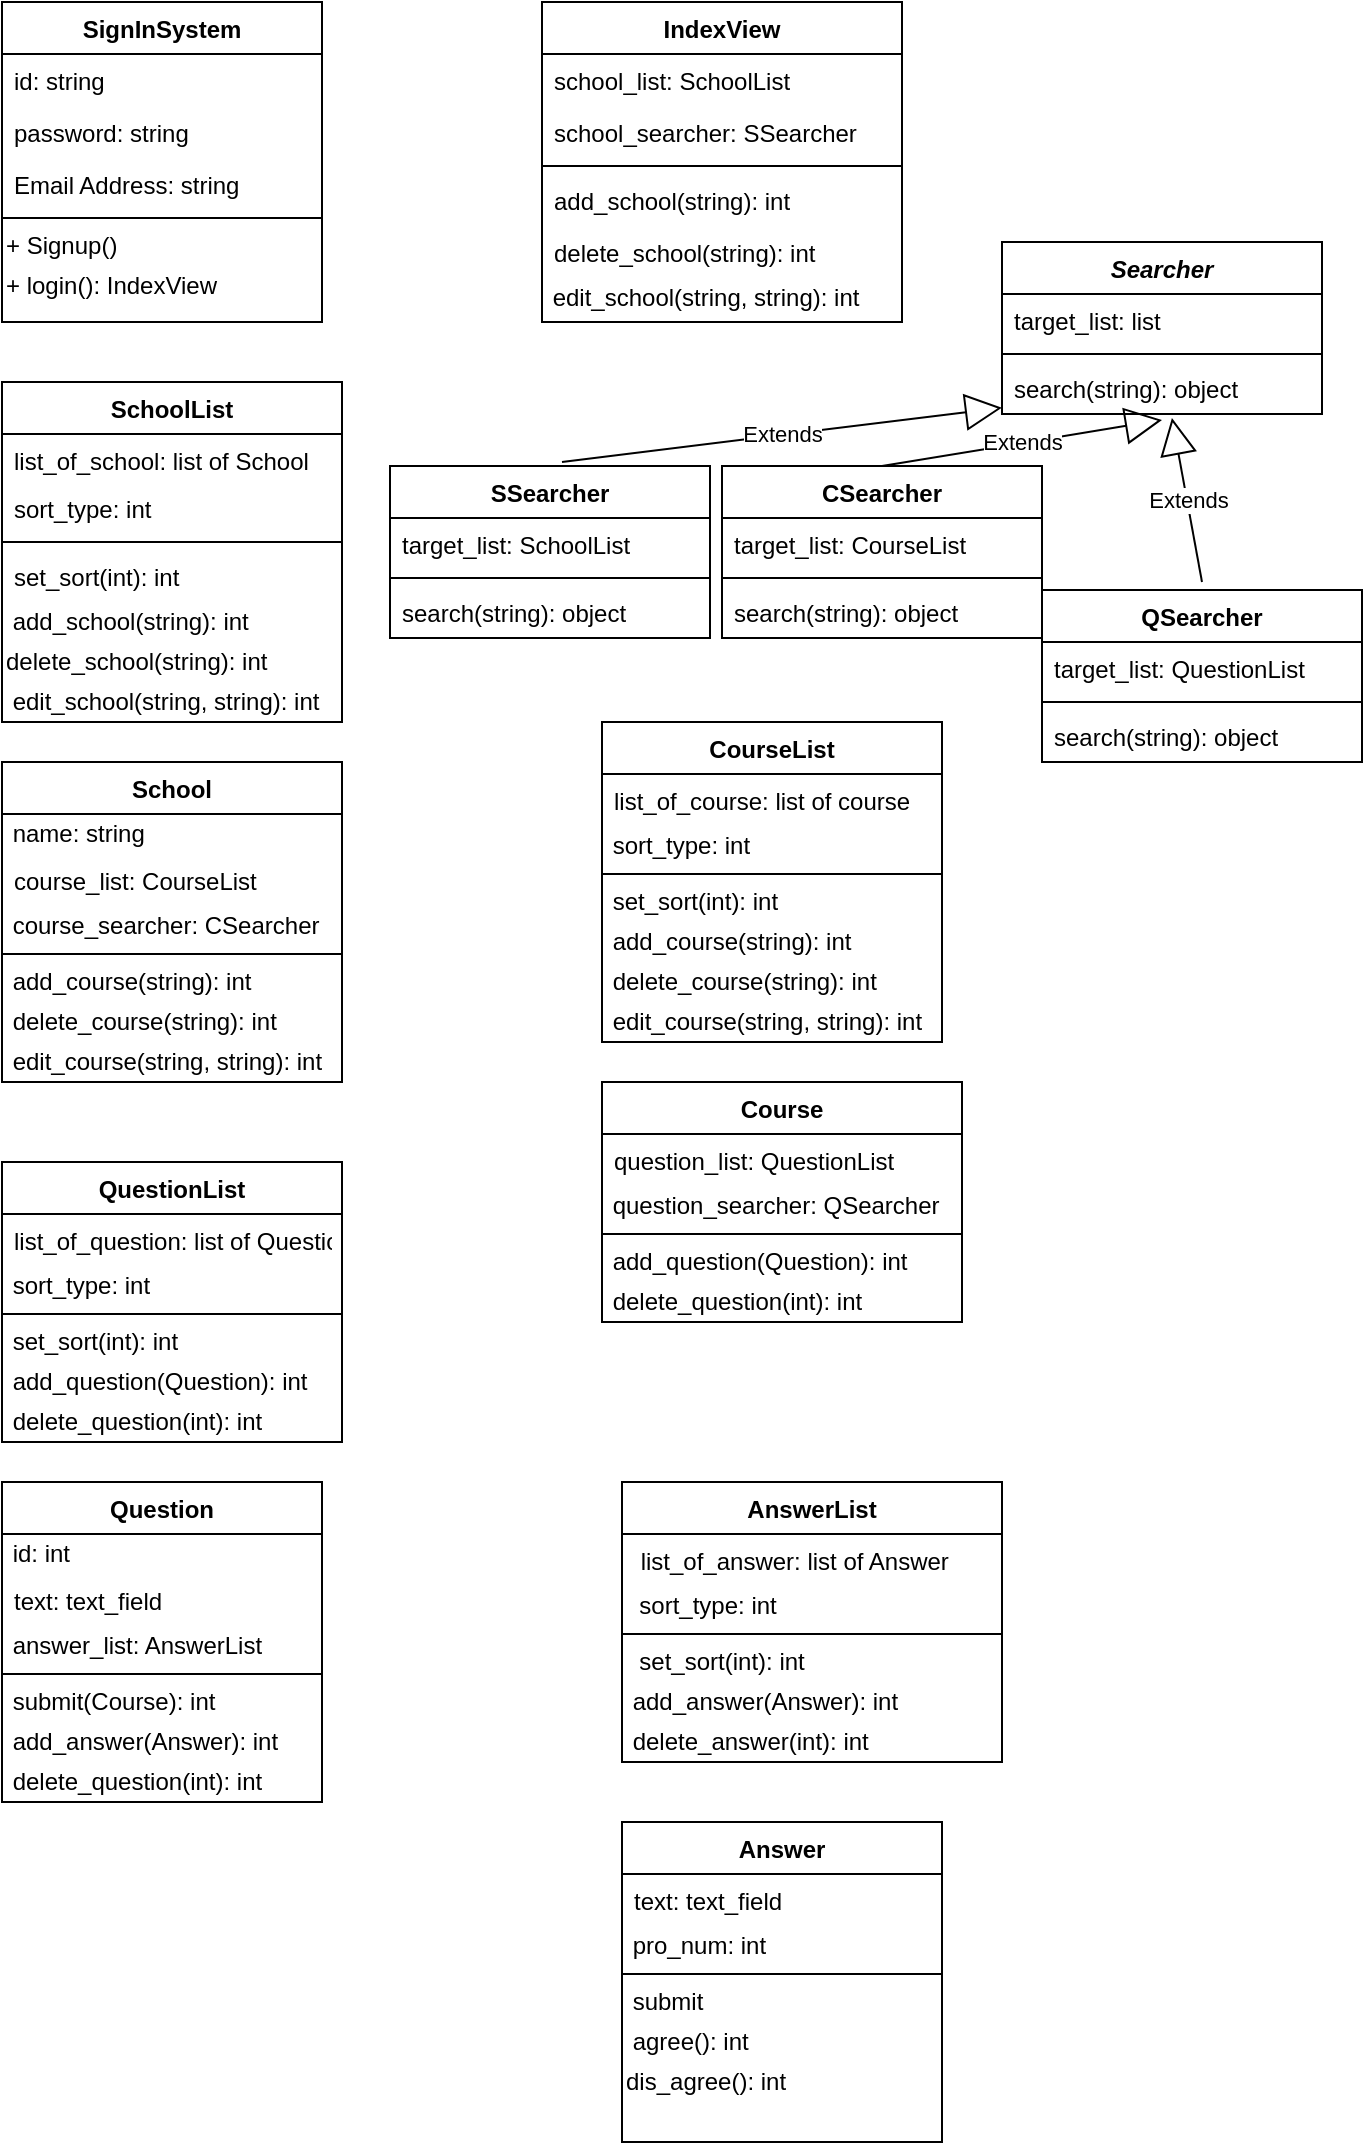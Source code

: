 <mxfile version="14.5.1" type="device"><diagram id="C5RBs43oDa-KdzZeNtuy" name="Page-1"><mxGraphModel dx="904" dy="567" grid="1" gridSize="10" guides="1" tooltips="1" connect="1" arrows="1" fold="1" page="1" pageScale="1" pageWidth="827" pageHeight="1169" math="0" shadow="0"><root><mxCell id="WIyWlLk6GJQsqaUBKTNV-0"/><mxCell id="WIyWlLk6GJQsqaUBKTNV-1" parent="WIyWlLk6GJQsqaUBKTNV-0"/><mxCell id="zkfFHV4jXpPFQw0GAbJ--0" value="SignInSystem" style="swimlane;fontStyle=1;align=center;verticalAlign=top;childLayout=stackLayout;horizontal=1;startSize=26;horizontalStack=0;resizeParent=1;resizeLast=0;collapsible=1;marginBottom=0;rounded=0;shadow=0;strokeWidth=1;" parent="WIyWlLk6GJQsqaUBKTNV-1" vertex="1"><mxGeometry x="140" y="50" width="160" height="160" as="geometry"><mxRectangle x="230" y="140" width="160" height="26" as="alternateBounds"/></mxGeometry></mxCell><mxCell id="zkfFHV4jXpPFQw0GAbJ--1" value="id: string" style="text;align=left;verticalAlign=top;spacingLeft=4;spacingRight=4;overflow=hidden;rotatable=0;points=[[0,0.5],[1,0.5]];portConstraint=eastwest;" parent="zkfFHV4jXpPFQw0GAbJ--0" vertex="1"><mxGeometry y="26" width="160" height="26" as="geometry"/></mxCell><mxCell id="zkfFHV4jXpPFQw0GAbJ--2" value="password: string" style="text;align=left;verticalAlign=top;spacingLeft=4;spacingRight=4;overflow=hidden;rotatable=0;points=[[0,0.5],[1,0.5]];portConstraint=eastwest;rounded=0;shadow=0;html=0;" parent="zkfFHV4jXpPFQw0GAbJ--0" vertex="1"><mxGeometry y="52" width="160" height="26" as="geometry"/></mxCell><mxCell id="zkfFHV4jXpPFQw0GAbJ--3" value="Email Address: string" style="text;align=left;verticalAlign=top;spacingLeft=4;spacingRight=4;overflow=hidden;rotatable=0;points=[[0,0.5],[1,0.5]];portConstraint=eastwest;rounded=0;shadow=0;html=0;" parent="zkfFHV4jXpPFQw0GAbJ--0" vertex="1"><mxGeometry y="78" width="160" height="26" as="geometry"/></mxCell><mxCell id="zkfFHV4jXpPFQw0GAbJ--4" value="" style="line;html=1;strokeWidth=1;align=left;verticalAlign=middle;spacingTop=-1;spacingLeft=3;spacingRight=3;rotatable=0;labelPosition=right;points=[];portConstraint=eastwest;" parent="zkfFHV4jXpPFQw0GAbJ--0" vertex="1"><mxGeometry y="104" width="160" height="8" as="geometry"/></mxCell><mxCell id="iwM5O9xlvUaLSjiwprFd-5" value="+ Signup()" style="text;html=1;align=left;verticalAlign=middle;resizable=0;points=[];autosize=1;" parent="zkfFHV4jXpPFQw0GAbJ--0" vertex="1"><mxGeometry y="112" width="160" height="20" as="geometry"/></mxCell><mxCell id="iwM5O9xlvUaLSjiwprFd-6" value="+ login(): IndexView" style="text;html=1;align=left;verticalAlign=middle;resizable=0;points=[];autosize=1;" parent="zkfFHV4jXpPFQw0GAbJ--0" vertex="1"><mxGeometry y="132" width="160" height="20" as="geometry"/></mxCell><mxCell id="zkfFHV4jXpPFQw0GAbJ--6" value="SchoolList" style="swimlane;fontStyle=1;align=center;verticalAlign=top;childLayout=stackLayout;horizontal=1;startSize=26;horizontalStack=0;resizeParent=1;resizeLast=0;collapsible=1;marginBottom=0;rounded=0;shadow=0;strokeWidth=1;" parent="WIyWlLk6GJQsqaUBKTNV-1" vertex="1"><mxGeometry x="140" y="240" width="170" height="170" as="geometry"><mxRectangle x="130" y="380" width="160" height="26" as="alternateBounds"/></mxGeometry></mxCell><mxCell id="zkfFHV4jXpPFQw0GAbJ--7" value="list_of_school: list of School" style="text;align=left;verticalAlign=top;spacingLeft=4;spacingRight=4;overflow=hidden;rotatable=0;points=[[0,0.5],[1,0.5]];portConstraint=eastwest;" parent="zkfFHV4jXpPFQw0GAbJ--6" vertex="1"><mxGeometry y="26" width="170" height="24" as="geometry"/></mxCell><mxCell id="zkfFHV4jXpPFQw0GAbJ--10" value="sort_type: int" style="text;align=left;verticalAlign=top;spacingLeft=4;spacingRight=4;overflow=hidden;rotatable=0;points=[[0,0.5],[1,0.5]];portConstraint=eastwest;fontStyle=0" parent="zkfFHV4jXpPFQw0GAbJ--6" vertex="1"><mxGeometry y="50" width="170" height="26" as="geometry"/></mxCell><mxCell id="zkfFHV4jXpPFQw0GAbJ--9" value="" style="line;html=1;strokeWidth=1;align=left;verticalAlign=middle;spacingTop=-1;spacingLeft=3;spacingRight=3;rotatable=0;labelPosition=right;points=[];portConstraint=eastwest;" parent="zkfFHV4jXpPFQw0GAbJ--6" vertex="1"><mxGeometry y="76" width="170" height="8" as="geometry"/></mxCell><mxCell id="zkfFHV4jXpPFQw0GAbJ--11" value="set_sort(int): int" style="text;align=left;verticalAlign=top;spacingLeft=4;spacingRight=4;overflow=hidden;rotatable=0;points=[[0,0.5],[1,0.5]];portConstraint=eastwest;" parent="zkfFHV4jXpPFQw0GAbJ--6" vertex="1"><mxGeometry y="84" width="170" height="26" as="geometry"/></mxCell><mxCell id="iwM5O9xlvUaLSjiwprFd-18" value="&amp;nbsp;add_school(string): int" style="text;html=1;align=left;verticalAlign=middle;resizable=0;points=[];autosize=1;" parent="zkfFHV4jXpPFQw0GAbJ--6" vertex="1"><mxGeometry y="110" width="170" height="20" as="geometry"/></mxCell><mxCell id="iwM5O9xlvUaLSjiwprFd-19" value="delete_school(string): int" style="text;html=1;align=left;verticalAlign=middle;resizable=0;points=[];autosize=1;" parent="zkfFHV4jXpPFQw0GAbJ--6" vertex="1"><mxGeometry y="130" width="170" height="20" as="geometry"/></mxCell><mxCell id="iwM5O9xlvUaLSjiwprFd-20" value="&amp;nbsp;edit_school(string, string): int" style="text;html=1;align=left;verticalAlign=middle;resizable=0;points=[];autosize=1;" parent="zkfFHV4jXpPFQw0GAbJ--6" vertex="1"><mxGeometry y="150" width="170" height="20" as="geometry"/></mxCell><mxCell id="zkfFHV4jXpPFQw0GAbJ--13" value="School" style="swimlane;fontStyle=1;align=center;verticalAlign=top;childLayout=stackLayout;horizontal=1;startSize=26;horizontalStack=0;resizeParent=1;resizeLast=0;collapsible=1;marginBottom=0;rounded=0;shadow=0;strokeWidth=1;" parent="WIyWlLk6GJQsqaUBKTNV-1" vertex="1"><mxGeometry x="140" y="430" width="170" height="160" as="geometry"><mxRectangle x="340" y="380" width="170" height="26" as="alternateBounds"/></mxGeometry></mxCell><mxCell id="iwM5O9xlvUaLSjiwprFd-80" value="&amp;nbsp;name: string" style="text;html=1;align=left;verticalAlign=middle;resizable=0;points=[];autosize=1;" parent="zkfFHV4jXpPFQw0GAbJ--13" vertex="1"><mxGeometry y="26" width="170" height="20" as="geometry"/></mxCell><mxCell id="zkfFHV4jXpPFQw0GAbJ--14" value="course_list: CourseList" style="text;align=left;verticalAlign=top;spacingLeft=4;spacingRight=4;overflow=hidden;rotatable=0;points=[[0,0.5],[1,0.5]];portConstraint=eastwest;" parent="zkfFHV4jXpPFQw0GAbJ--13" vertex="1"><mxGeometry y="46" width="170" height="26" as="geometry"/></mxCell><mxCell id="iwM5O9xlvUaLSjiwprFd-35" value="&amp;nbsp;course_searcher: CSearcher" style="text;html=1;align=left;verticalAlign=middle;resizable=0;points=[];autosize=1;" parent="zkfFHV4jXpPFQw0GAbJ--13" vertex="1"><mxGeometry y="72" width="170" height="20" as="geometry"/></mxCell><mxCell id="zkfFHV4jXpPFQw0GAbJ--15" value="" style="line;html=1;strokeWidth=1;align=left;verticalAlign=middle;spacingTop=-1;spacingLeft=3;spacingRight=3;rotatable=0;labelPosition=right;points=[];portConstraint=eastwest;" parent="zkfFHV4jXpPFQw0GAbJ--13" vertex="1"><mxGeometry y="92" width="170" height="8" as="geometry"/></mxCell><mxCell id="iwM5O9xlvUaLSjiwprFd-23" value="&amp;nbsp;add_course(string): int" style="text;html=1;align=left;verticalAlign=middle;resizable=0;points=[];autosize=1;" parent="zkfFHV4jXpPFQw0GAbJ--13" vertex="1"><mxGeometry y="100" width="170" height="20" as="geometry"/></mxCell><mxCell id="iwM5O9xlvUaLSjiwprFd-24" value="&amp;nbsp;delete_course(string): int" style="text;html=1;align=left;verticalAlign=middle;resizable=0;points=[];autosize=1;" parent="zkfFHV4jXpPFQw0GAbJ--13" vertex="1"><mxGeometry y="120" width="170" height="20" as="geometry"/></mxCell><mxCell id="iwM5O9xlvUaLSjiwprFd-25" value="&amp;nbsp;edit_course(string, string): int" style="text;html=1;align=left;verticalAlign=middle;resizable=0;points=[];autosize=1;" parent="zkfFHV4jXpPFQw0GAbJ--13" vertex="1"><mxGeometry y="140" width="170" height="20" as="geometry"/></mxCell><mxCell id="zkfFHV4jXpPFQw0GAbJ--17" value="IndexView" style="swimlane;fontStyle=1;align=center;verticalAlign=top;childLayout=stackLayout;horizontal=1;startSize=26;horizontalStack=0;resizeParent=1;resizeLast=0;collapsible=1;marginBottom=0;rounded=0;shadow=0;strokeWidth=1;" parent="WIyWlLk6GJQsqaUBKTNV-1" vertex="1"><mxGeometry x="410" y="50" width="180" height="160" as="geometry"><mxRectangle x="410" y="50" width="160" height="26" as="alternateBounds"/></mxGeometry></mxCell><mxCell id="zkfFHV4jXpPFQw0GAbJ--18" value="school_list: SchoolList" style="text;align=left;verticalAlign=top;spacingLeft=4;spacingRight=4;overflow=hidden;rotatable=0;points=[[0,0.5],[1,0.5]];portConstraint=eastwest;" parent="zkfFHV4jXpPFQw0GAbJ--17" vertex="1"><mxGeometry y="26" width="180" height="26" as="geometry"/></mxCell><mxCell id="zkfFHV4jXpPFQw0GAbJ--19" value="school_searcher: SSearcher" style="text;align=left;verticalAlign=top;spacingLeft=4;spacingRight=4;overflow=hidden;rotatable=0;points=[[0,0.5],[1,0.5]];portConstraint=eastwest;rounded=0;shadow=0;html=0;" parent="zkfFHV4jXpPFQw0GAbJ--17" vertex="1"><mxGeometry y="52" width="180" height="26" as="geometry"/></mxCell><mxCell id="zkfFHV4jXpPFQw0GAbJ--23" value="" style="line;html=1;strokeWidth=1;align=left;verticalAlign=middle;spacingTop=-1;spacingLeft=3;spacingRight=3;rotatable=0;labelPosition=right;points=[];portConstraint=eastwest;" parent="zkfFHV4jXpPFQw0GAbJ--17" vertex="1"><mxGeometry y="78" width="180" height="8" as="geometry"/></mxCell><mxCell id="zkfFHV4jXpPFQw0GAbJ--24" value="add_school(string): int" style="text;align=left;verticalAlign=top;spacingLeft=4;spacingRight=4;overflow=hidden;rotatable=0;points=[[0,0.5],[1,0.5]];portConstraint=eastwest;" parent="zkfFHV4jXpPFQw0GAbJ--17" vertex="1"><mxGeometry y="86" width="180" height="26" as="geometry"/></mxCell><mxCell id="zkfFHV4jXpPFQw0GAbJ--25" value="delete_school(string): int" style="text;align=left;verticalAlign=top;spacingLeft=4;spacingRight=4;overflow=hidden;rotatable=0;points=[[0,0.5],[1,0.5]];portConstraint=eastwest;" parent="zkfFHV4jXpPFQw0GAbJ--17" vertex="1"><mxGeometry y="112" width="180" height="26" as="geometry"/></mxCell><mxCell id="iwM5O9xlvUaLSjiwprFd-11" value="&amp;nbsp;edit_school(string, string): int" style="text;html=1;align=left;verticalAlign=middle;resizable=0;points=[];autosize=1;" parent="zkfFHV4jXpPFQw0GAbJ--17" vertex="1"><mxGeometry y="138" width="180" height="20" as="geometry"/></mxCell><mxCell id="iwM5O9xlvUaLSjiwprFd-15" value="Course" style="swimlane;fontStyle=1;align=center;verticalAlign=top;childLayout=stackLayout;horizontal=1;startSize=26;horizontalStack=0;resizeParent=1;resizeLast=0;collapsible=1;marginBottom=0;rounded=0;shadow=0;strokeWidth=1;" parent="WIyWlLk6GJQsqaUBKTNV-1" vertex="1"><mxGeometry x="440" y="590" width="180" height="120" as="geometry"><mxRectangle x="340" y="380" width="170" height="26" as="alternateBounds"/></mxGeometry></mxCell><mxCell id="iwM5O9xlvUaLSjiwprFd-16" value="question_list: QuestionList" style="text;align=left;verticalAlign=top;spacingLeft=4;spacingRight=4;overflow=hidden;rotatable=0;points=[[0,0.5],[1,0.5]];portConstraint=eastwest;" parent="iwM5O9xlvUaLSjiwprFd-15" vertex="1"><mxGeometry y="26" width="180" height="26" as="geometry"/></mxCell><mxCell id="iwM5O9xlvUaLSjiwprFd-32" value="&amp;nbsp;question_searcher: QSearcher" style="text;html=1;align=left;verticalAlign=middle;resizable=0;points=[];autosize=1;" parent="iwM5O9xlvUaLSjiwprFd-15" vertex="1"><mxGeometry y="52" width="180" height="20" as="geometry"/></mxCell><mxCell id="iwM5O9xlvUaLSjiwprFd-17" value="" style="line;html=1;strokeWidth=1;align=left;verticalAlign=middle;spacingTop=-1;spacingLeft=3;spacingRight=3;rotatable=0;labelPosition=right;points=[];portConstraint=eastwest;" parent="iwM5O9xlvUaLSjiwprFd-15" vertex="1"><mxGeometry y="72" width="180" height="8" as="geometry"/></mxCell><mxCell id="iwM5O9xlvUaLSjiwprFd-33" value="&amp;nbsp;add_question(Question): int" style="text;html=1;align=left;verticalAlign=middle;resizable=0;points=[];autosize=1;" parent="iwM5O9xlvUaLSjiwprFd-15" vertex="1"><mxGeometry y="80" width="180" height="20" as="geometry"/></mxCell><mxCell id="iwM5O9xlvUaLSjiwprFd-38" value="&amp;nbsp;delete_question(int): int" style="text;html=1;align=left;verticalAlign=middle;resizable=0;points=[];autosize=1;" parent="iwM5O9xlvUaLSjiwprFd-15" vertex="1"><mxGeometry y="100" width="180" height="20" as="geometry"/></mxCell><mxCell id="iwM5O9xlvUaLSjiwprFd-26" value="CourseList" style="swimlane;fontStyle=1;align=center;verticalAlign=top;childLayout=stackLayout;horizontal=1;startSize=26;horizontalStack=0;resizeParent=1;resizeLast=0;collapsible=1;marginBottom=0;rounded=0;shadow=0;strokeWidth=1;" parent="WIyWlLk6GJQsqaUBKTNV-1" vertex="1"><mxGeometry x="440" y="410" width="170" height="160" as="geometry"><mxRectangle x="340" y="380" width="170" height="26" as="alternateBounds"/></mxGeometry></mxCell><mxCell id="iwM5O9xlvUaLSjiwprFd-27" value="list_of_course: list of course" style="text;align=left;verticalAlign=top;spacingLeft=4;spacingRight=4;overflow=hidden;rotatable=0;points=[[0,0.5],[1,0.5]];portConstraint=eastwest;" parent="iwM5O9xlvUaLSjiwprFd-26" vertex="1"><mxGeometry y="26" width="170" height="26" as="geometry"/></mxCell><mxCell id="iwM5O9xlvUaLSjiwprFd-36" value="&amp;nbsp;sort_type: int" style="text;html=1;align=left;verticalAlign=middle;resizable=0;points=[];autosize=1;" parent="iwM5O9xlvUaLSjiwprFd-26" vertex="1"><mxGeometry y="52" width="170" height="20" as="geometry"/></mxCell><mxCell id="iwM5O9xlvUaLSjiwprFd-28" value="" style="line;html=1;strokeWidth=1;align=left;verticalAlign=middle;spacingTop=-1;spacingLeft=3;spacingRight=3;rotatable=0;labelPosition=right;points=[];portConstraint=eastwest;" parent="iwM5O9xlvUaLSjiwprFd-26" vertex="1"><mxGeometry y="72" width="170" height="8" as="geometry"/></mxCell><mxCell id="iwM5O9xlvUaLSjiwprFd-37" value="&amp;nbsp;set_sort(int): int" style="text;html=1;align=left;verticalAlign=middle;resizable=0;points=[];autosize=1;" parent="iwM5O9xlvUaLSjiwprFd-26" vertex="1"><mxGeometry y="80" width="170" height="20" as="geometry"/></mxCell><mxCell id="iwM5O9xlvUaLSjiwprFd-29" value="&amp;nbsp;add_course(string): int" style="text;html=1;align=left;verticalAlign=middle;resizable=0;points=[];autosize=1;" parent="iwM5O9xlvUaLSjiwprFd-26" vertex="1"><mxGeometry y="100" width="170" height="20" as="geometry"/></mxCell><mxCell id="iwM5O9xlvUaLSjiwprFd-30" value="&amp;nbsp;delete_course(string): int" style="text;html=1;align=left;verticalAlign=middle;resizable=0;points=[];autosize=1;" parent="iwM5O9xlvUaLSjiwprFd-26" vertex="1"><mxGeometry y="120" width="170" height="20" as="geometry"/></mxCell><mxCell id="iwM5O9xlvUaLSjiwprFd-31" value="&amp;nbsp;edit_course(string, string): int" style="text;html=1;align=left;verticalAlign=middle;resizable=0;points=[];autosize=1;" parent="iwM5O9xlvUaLSjiwprFd-26" vertex="1"><mxGeometry y="140" width="170" height="20" as="geometry"/></mxCell><mxCell id="iwM5O9xlvUaLSjiwprFd-44" value="QuestionList" style="swimlane;fontStyle=1;align=center;verticalAlign=top;childLayout=stackLayout;horizontal=1;startSize=26;horizontalStack=0;resizeParent=1;resizeLast=0;collapsible=1;marginBottom=0;rounded=0;shadow=0;strokeWidth=1;" parent="WIyWlLk6GJQsqaUBKTNV-1" vertex="1"><mxGeometry x="140" y="630" width="170" height="140" as="geometry"><mxRectangle x="500" y="585" width="170" height="26" as="alternateBounds"/></mxGeometry></mxCell><mxCell id="iwM5O9xlvUaLSjiwprFd-45" value="list_of_question: list of Question" style="text;align=left;verticalAlign=top;spacingLeft=4;spacingRight=4;overflow=hidden;rotatable=0;points=[[0,0.5],[1,0.5]];portConstraint=eastwest;" parent="iwM5O9xlvUaLSjiwprFd-44" vertex="1"><mxGeometry y="26" width="170" height="26" as="geometry"/></mxCell><mxCell id="iwM5O9xlvUaLSjiwprFd-46" value="&amp;nbsp;sort_type: int" style="text;html=1;align=left;verticalAlign=middle;resizable=0;points=[];autosize=1;" parent="iwM5O9xlvUaLSjiwprFd-44" vertex="1"><mxGeometry y="52" width="170" height="20" as="geometry"/></mxCell><mxCell id="iwM5O9xlvUaLSjiwprFd-47" value="" style="line;html=1;strokeWidth=1;align=left;verticalAlign=middle;spacingTop=-1;spacingLeft=3;spacingRight=3;rotatable=0;labelPosition=right;points=[];portConstraint=eastwest;" parent="iwM5O9xlvUaLSjiwprFd-44" vertex="1"><mxGeometry y="72" width="170" height="8" as="geometry"/></mxCell><mxCell id="iwM5O9xlvUaLSjiwprFd-48" value="&amp;nbsp;set_sort(int): int" style="text;html=1;align=left;verticalAlign=middle;resizable=0;points=[];autosize=1;" parent="iwM5O9xlvUaLSjiwprFd-44" vertex="1"><mxGeometry y="80" width="170" height="20" as="geometry"/></mxCell><mxCell id="iwM5O9xlvUaLSjiwprFd-49" value="&amp;nbsp;add_question(Question): int" style="text;html=1;align=left;verticalAlign=middle;resizable=0;points=[];autosize=1;" parent="iwM5O9xlvUaLSjiwprFd-44" vertex="1"><mxGeometry y="100" width="170" height="20" as="geometry"/></mxCell><mxCell id="iwM5O9xlvUaLSjiwprFd-50" value="&amp;nbsp;delete_question(int): int" style="text;html=1;align=left;verticalAlign=middle;resizable=0;points=[];autosize=1;" parent="iwM5O9xlvUaLSjiwprFd-44" vertex="1"><mxGeometry y="120" width="170" height="20" as="geometry"/></mxCell><mxCell id="iwM5O9xlvUaLSjiwprFd-57" value="Question" style="swimlane;fontStyle=1;align=center;verticalAlign=top;childLayout=stackLayout;horizontal=1;startSize=26;horizontalStack=0;resizeParent=1;resizeLast=0;collapsible=1;marginBottom=0;rounded=0;shadow=0;strokeWidth=1;" parent="WIyWlLk6GJQsqaUBKTNV-1" vertex="1"><mxGeometry x="140" y="790" width="160" height="160" as="geometry"><mxRectangle x="500" y="585" width="170" height="26" as="alternateBounds"/></mxGeometry></mxCell><mxCell id="iwM5O9xlvUaLSjiwprFd-59" value="&amp;nbsp;id: int" style="text;html=1;align=left;verticalAlign=middle;resizable=0;points=[];autosize=1;" parent="iwM5O9xlvUaLSjiwprFd-57" vertex="1"><mxGeometry y="26" width="160" height="20" as="geometry"/></mxCell><mxCell id="iwM5O9xlvUaLSjiwprFd-58" value="text: text_field" style="text;align=left;verticalAlign=top;spacingLeft=4;spacingRight=4;overflow=hidden;rotatable=0;points=[[0,0.5],[1,0.5]];portConstraint=eastwest;" parent="iwM5O9xlvUaLSjiwprFd-57" vertex="1"><mxGeometry y="46" width="160" height="26" as="geometry"/></mxCell><mxCell id="iwM5O9xlvUaLSjiwprFd-71" value="&amp;nbsp;answer_list: AnswerList" style="text;html=1;align=left;verticalAlign=middle;resizable=0;points=[];autosize=1;" parent="iwM5O9xlvUaLSjiwprFd-57" vertex="1"><mxGeometry y="72" width="160" height="20" as="geometry"/></mxCell><mxCell id="iwM5O9xlvUaLSjiwprFd-60" value="" style="line;html=1;strokeWidth=1;align=left;verticalAlign=middle;spacingTop=-1;spacingLeft=3;spacingRight=3;rotatable=0;labelPosition=right;points=[];portConstraint=eastwest;" parent="iwM5O9xlvUaLSjiwprFd-57" vertex="1"><mxGeometry y="92" width="160" height="8" as="geometry"/></mxCell><mxCell id="iwM5O9xlvUaLSjiwprFd-61" value="&amp;nbsp;submit(Course): int" style="text;html=1;align=left;verticalAlign=middle;resizable=0;points=[];autosize=1;" parent="iwM5O9xlvUaLSjiwprFd-57" vertex="1"><mxGeometry y="100" width="160" height="20" as="geometry"/></mxCell><mxCell id="iwM5O9xlvUaLSjiwprFd-62" value="&amp;nbsp;add_answer(Answer): int" style="text;html=1;align=left;verticalAlign=middle;resizable=0;points=[];autosize=1;" parent="iwM5O9xlvUaLSjiwprFd-57" vertex="1"><mxGeometry y="120" width="160" height="20" as="geometry"/></mxCell><mxCell id="iwM5O9xlvUaLSjiwprFd-63" value="&amp;nbsp;delete_question(int): int" style="text;html=1;align=left;verticalAlign=middle;resizable=0;points=[];autosize=1;" parent="iwM5O9xlvUaLSjiwprFd-57" vertex="1"><mxGeometry y="140" width="160" height="20" as="geometry"/></mxCell><mxCell id="iwM5O9xlvUaLSjiwprFd-64" value="AnswerList" style="swimlane;fontStyle=1;align=center;verticalAlign=top;childLayout=stackLayout;horizontal=1;startSize=26;horizontalStack=0;resizeParent=1;resizeLast=0;collapsible=1;marginBottom=0;rounded=0;shadow=0;strokeWidth=1;" parent="WIyWlLk6GJQsqaUBKTNV-1" vertex="1"><mxGeometry x="450" y="790" width="190" height="140" as="geometry"><mxRectangle x="500" y="585" width="170" height="26" as="alternateBounds"/></mxGeometry></mxCell><mxCell id="iwM5O9xlvUaLSjiwprFd-65" value=" list_of_answer: list of Answer" style="text;align=left;verticalAlign=top;spacingLeft=4;spacingRight=4;overflow=hidden;rotatable=0;points=[[0,0.5],[1,0.5]];portConstraint=eastwest;" parent="iwM5O9xlvUaLSjiwprFd-64" vertex="1"><mxGeometry y="26" width="190" height="26" as="geometry"/></mxCell><mxCell id="iwM5O9xlvUaLSjiwprFd-66" value="&amp;nbsp; sort_type: int" style="text;html=1;align=left;verticalAlign=middle;resizable=0;points=[];autosize=1;" parent="iwM5O9xlvUaLSjiwprFd-64" vertex="1"><mxGeometry y="52" width="190" height="20" as="geometry"/></mxCell><mxCell id="iwM5O9xlvUaLSjiwprFd-67" value="" style="line;html=1;strokeWidth=1;align=left;verticalAlign=middle;spacingTop=-1;spacingLeft=3;spacingRight=3;rotatable=0;labelPosition=right;points=[];portConstraint=eastwest;" parent="iwM5O9xlvUaLSjiwprFd-64" vertex="1"><mxGeometry y="72" width="190" height="8" as="geometry"/></mxCell><mxCell id="iwM5O9xlvUaLSjiwprFd-68" value="&amp;nbsp; set_sort(int): int" style="text;html=1;align=left;verticalAlign=middle;resizable=0;points=[];autosize=1;" parent="iwM5O9xlvUaLSjiwprFd-64" vertex="1"><mxGeometry y="80" width="190" height="20" as="geometry"/></mxCell><mxCell id="iwM5O9xlvUaLSjiwprFd-69" value="&amp;nbsp;add_answer(Answer): int" style="text;html=1;align=left;verticalAlign=middle;resizable=0;points=[];autosize=1;" parent="iwM5O9xlvUaLSjiwprFd-64" vertex="1"><mxGeometry y="100" width="190" height="20" as="geometry"/></mxCell><mxCell id="iwM5O9xlvUaLSjiwprFd-70" value="&amp;nbsp;delete_answer(int): int" style="text;html=1;align=left;verticalAlign=middle;resizable=0;points=[];autosize=1;" parent="iwM5O9xlvUaLSjiwprFd-64" vertex="1"><mxGeometry y="120" width="190" height="20" as="geometry"/></mxCell><mxCell id="iwM5O9xlvUaLSjiwprFd-72" value="Answer" style="swimlane;fontStyle=1;align=center;verticalAlign=top;childLayout=stackLayout;horizontal=1;startSize=26;horizontalStack=0;resizeParent=1;resizeLast=0;collapsible=1;marginBottom=0;rounded=0;shadow=0;strokeWidth=1;" parent="WIyWlLk6GJQsqaUBKTNV-1" vertex="1"><mxGeometry x="450" y="960" width="160" height="160" as="geometry"><mxRectangle x="500" y="585" width="170" height="26" as="alternateBounds"/></mxGeometry></mxCell><mxCell id="iwM5O9xlvUaLSjiwprFd-73" value="text: text_field" style="text;align=left;verticalAlign=top;spacingLeft=4;spacingRight=4;overflow=hidden;rotatable=0;points=[[0,0.5],[1,0.5]];portConstraint=eastwest;" parent="iwM5O9xlvUaLSjiwprFd-72" vertex="1"><mxGeometry y="26" width="160" height="26" as="geometry"/></mxCell><mxCell id="iwM5O9xlvUaLSjiwprFd-74" value="&amp;nbsp;pro_num: int" style="text;html=1;align=left;verticalAlign=middle;resizable=0;points=[];autosize=1;" parent="iwM5O9xlvUaLSjiwprFd-72" vertex="1"><mxGeometry y="52" width="160" height="20" as="geometry"/></mxCell><mxCell id="iwM5O9xlvUaLSjiwprFd-76" value="" style="line;html=1;strokeWidth=1;align=left;verticalAlign=middle;spacingTop=-1;spacingLeft=3;spacingRight=3;rotatable=0;labelPosition=right;points=[];portConstraint=eastwest;" parent="iwM5O9xlvUaLSjiwprFd-72" vertex="1"><mxGeometry y="72" width="160" height="8" as="geometry"/></mxCell><mxCell id="iwM5O9xlvUaLSjiwprFd-77" value="&amp;nbsp;submit" style="text;html=1;align=left;verticalAlign=middle;resizable=0;points=[];autosize=1;" parent="iwM5O9xlvUaLSjiwprFd-72" vertex="1"><mxGeometry y="80" width="160" height="20" as="geometry"/></mxCell><mxCell id="iwM5O9xlvUaLSjiwprFd-78" value="&amp;nbsp;agree(): int" style="text;html=1;align=left;verticalAlign=middle;resizable=0;points=[];autosize=1;" parent="iwM5O9xlvUaLSjiwprFd-72" vertex="1"><mxGeometry y="100" width="160" height="20" as="geometry"/></mxCell><mxCell id="iwM5O9xlvUaLSjiwprFd-79" value="dis_agree(): int" style="text;html=1;align=left;verticalAlign=middle;resizable=0;points=[];autosize=1;" parent="iwM5O9xlvUaLSjiwprFd-72" vertex="1"><mxGeometry y="120" width="160" height="20" as="geometry"/></mxCell><mxCell id="iwM5O9xlvUaLSjiwprFd-81" value="Searcher" style="swimlane;fontStyle=3;align=center;verticalAlign=top;childLayout=stackLayout;horizontal=1;startSize=26;horizontalStack=0;resizeParent=1;resizeParentMax=0;resizeLast=0;collapsible=1;marginBottom=0;" parent="WIyWlLk6GJQsqaUBKTNV-1" vertex="1"><mxGeometry x="640" y="170" width="160" height="86" as="geometry"/></mxCell><mxCell id="iwM5O9xlvUaLSjiwprFd-82" value="target_list: list" style="text;strokeColor=none;fillColor=none;align=left;verticalAlign=top;spacingLeft=4;spacingRight=4;overflow=hidden;rotatable=0;points=[[0,0.5],[1,0.5]];portConstraint=eastwest;" parent="iwM5O9xlvUaLSjiwprFd-81" vertex="1"><mxGeometry y="26" width="160" height="26" as="geometry"/></mxCell><mxCell id="iwM5O9xlvUaLSjiwprFd-83" value="" style="line;strokeWidth=1;fillColor=none;align=left;verticalAlign=middle;spacingTop=-1;spacingLeft=3;spacingRight=3;rotatable=0;labelPosition=right;points=[];portConstraint=eastwest;" parent="iwM5O9xlvUaLSjiwprFd-81" vertex="1"><mxGeometry y="52" width="160" height="8" as="geometry"/></mxCell><mxCell id="iwM5O9xlvUaLSjiwprFd-84" value="search(string): object&#10;" style="text;strokeColor=none;fillColor=none;align=left;verticalAlign=top;spacingLeft=4;spacingRight=4;overflow=hidden;rotatable=0;points=[[0,0.5],[1,0.5]];portConstraint=eastwest;" parent="iwM5O9xlvUaLSjiwprFd-81" vertex="1"><mxGeometry y="60" width="160" height="26" as="geometry"/></mxCell><mxCell id="iwM5O9xlvUaLSjiwprFd-89" value="SSearcher" style="swimlane;fontStyle=1;align=center;verticalAlign=top;childLayout=stackLayout;horizontal=1;startSize=26;horizontalStack=0;resizeParent=1;resizeParentMax=0;resizeLast=0;collapsible=1;marginBottom=0;" parent="WIyWlLk6GJQsqaUBKTNV-1" vertex="1"><mxGeometry x="334" y="282" width="160" height="86" as="geometry"/></mxCell><mxCell id="iwM5O9xlvUaLSjiwprFd-90" value="target_list: SchoolList" style="text;strokeColor=none;fillColor=none;align=left;verticalAlign=top;spacingLeft=4;spacingRight=4;overflow=hidden;rotatable=0;points=[[0,0.5],[1,0.5]];portConstraint=eastwest;" parent="iwM5O9xlvUaLSjiwprFd-89" vertex="1"><mxGeometry y="26" width="160" height="26" as="geometry"/></mxCell><mxCell id="iwM5O9xlvUaLSjiwprFd-91" value="" style="line;strokeWidth=1;fillColor=none;align=left;verticalAlign=middle;spacingTop=-1;spacingLeft=3;spacingRight=3;rotatable=0;labelPosition=right;points=[];portConstraint=eastwest;" parent="iwM5O9xlvUaLSjiwprFd-89" vertex="1"><mxGeometry y="52" width="160" height="8" as="geometry"/></mxCell><mxCell id="iwM5O9xlvUaLSjiwprFd-92" value="search(string): object&#10;" style="text;strokeColor=none;fillColor=none;align=left;verticalAlign=top;spacingLeft=4;spacingRight=4;overflow=hidden;rotatable=0;points=[[0,0.5],[1,0.5]];portConstraint=eastwest;" parent="iwM5O9xlvUaLSjiwprFd-89" vertex="1"><mxGeometry y="60" width="160" height="26" as="geometry"/></mxCell><mxCell id="iwM5O9xlvUaLSjiwprFd-93" value="CSearcher" style="swimlane;fontStyle=1;align=center;verticalAlign=top;childLayout=stackLayout;horizontal=1;startSize=26;horizontalStack=0;resizeParent=1;resizeParentMax=0;resizeLast=0;collapsible=1;marginBottom=0;" parent="WIyWlLk6GJQsqaUBKTNV-1" vertex="1"><mxGeometry x="500" y="282" width="160" height="86" as="geometry"/></mxCell><mxCell id="iwM5O9xlvUaLSjiwprFd-94" value="target_list: CourseList" style="text;strokeColor=none;fillColor=none;align=left;verticalAlign=top;spacingLeft=4;spacingRight=4;overflow=hidden;rotatable=0;points=[[0,0.5],[1,0.5]];portConstraint=eastwest;" parent="iwM5O9xlvUaLSjiwprFd-93" vertex="1"><mxGeometry y="26" width="160" height="26" as="geometry"/></mxCell><mxCell id="iwM5O9xlvUaLSjiwprFd-95" value="" style="line;strokeWidth=1;fillColor=none;align=left;verticalAlign=middle;spacingTop=-1;spacingLeft=3;spacingRight=3;rotatable=0;labelPosition=right;points=[];portConstraint=eastwest;" parent="iwM5O9xlvUaLSjiwprFd-93" vertex="1"><mxGeometry y="52" width="160" height="8" as="geometry"/></mxCell><mxCell id="iwM5O9xlvUaLSjiwprFd-96" value="search(string): object&#10;" style="text;strokeColor=none;fillColor=none;align=left;verticalAlign=top;spacingLeft=4;spacingRight=4;overflow=hidden;rotatable=0;points=[[0,0.5],[1,0.5]];portConstraint=eastwest;" parent="iwM5O9xlvUaLSjiwprFd-93" vertex="1"><mxGeometry y="60" width="160" height="26" as="geometry"/></mxCell><mxCell id="iwM5O9xlvUaLSjiwprFd-103" value="Extends" style="endArrow=block;endSize=16;endFill=0;html=1;rounded=0;" parent="WIyWlLk6GJQsqaUBKTNV-1" target="iwM5O9xlvUaLSjiwprFd-84" edge="1"><mxGeometry width="160" relative="1" as="geometry"><mxPoint x="420" y="280" as="sourcePoint"/><mxPoint x="330" y="310" as="targetPoint"/></mxGeometry></mxCell><mxCell id="iwM5O9xlvUaLSjiwprFd-104" value="Extends" style="endArrow=block;endSize=16;endFill=0;html=1;entryX=0.531;entryY=1.077;entryDx=0;entryDy=0;entryPerimeter=0;" parent="WIyWlLk6GJQsqaUBKTNV-1" target="iwM5O9xlvUaLSjiwprFd-84" edge="1"><mxGeometry width="160" relative="1" as="geometry"><mxPoint x="740" y="340" as="sourcePoint"/><mxPoint x="721" y="370" as="targetPoint"/></mxGeometry></mxCell><mxCell id="iwM5O9xlvUaLSjiwprFd-105" value="Extends" style="endArrow=block;endSize=16;endFill=0;html=1;entryX=0.5;entryY=1.115;entryDx=0;entryDy=0;exitX=0.5;exitY=0;exitDx=0;exitDy=0;entryPerimeter=0;" parent="WIyWlLk6GJQsqaUBKTNV-1" source="iwM5O9xlvUaLSjiwprFd-93" target="iwM5O9xlvUaLSjiwprFd-84" edge="1"><mxGeometry width="160" relative="1" as="geometry"><mxPoint x="809.04" y="410" as="sourcePoint"/><mxPoint x="710" y="282" as="targetPoint"/></mxGeometry></mxCell><mxCell id="iwM5O9xlvUaLSjiwprFd-106" value="QSearcher" style="swimlane;fontStyle=1;align=center;verticalAlign=top;childLayout=stackLayout;horizontal=1;startSize=26;horizontalStack=0;resizeParent=1;resizeParentMax=0;resizeLast=0;collapsible=1;marginBottom=0;" parent="WIyWlLk6GJQsqaUBKTNV-1" vertex="1"><mxGeometry x="660" y="344" width="160" height="86" as="geometry"/></mxCell><mxCell id="iwM5O9xlvUaLSjiwprFd-107" value="target_list: QuestionList" style="text;strokeColor=none;fillColor=none;align=left;verticalAlign=top;spacingLeft=4;spacingRight=4;overflow=hidden;rotatable=0;points=[[0,0.5],[1,0.5]];portConstraint=eastwest;" parent="iwM5O9xlvUaLSjiwprFd-106" vertex="1"><mxGeometry y="26" width="160" height="26" as="geometry"/></mxCell><mxCell id="iwM5O9xlvUaLSjiwprFd-108" value="" style="line;strokeWidth=1;fillColor=none;align=left;verticalAlign=middle;spacingTop=-1;spacingLeft=3;spacingRight=3;rotatable=0;labelPosition=right;points=[];portConstraint=eastwest;" parent="iwM5O9xlvUaLSjiwprFd-106" vertex="1"><mxGeometry y="52" width="160" height="8" as="geometry"/></mxCell><mxCell id="iwM5O9xlvUaLSjiwprFd-109" value="search(string): object&#10;" style="text;strokeColor=none;fillColor=none;align=left;verticalAlign=top;spacingLeft=4;spacingRight=4;overflow=hidden;rotatable=0;points=[[0,0.5],[1,0.5]];portConstraint=eastwest;" parent="iwM5O9xlvUaLSjiwprFd-106" vertex="1"><mxGeometry y="60" width="160" height="26" as="geometry"/></mxCell></root></mxGraphModel></diagram></mxfile>